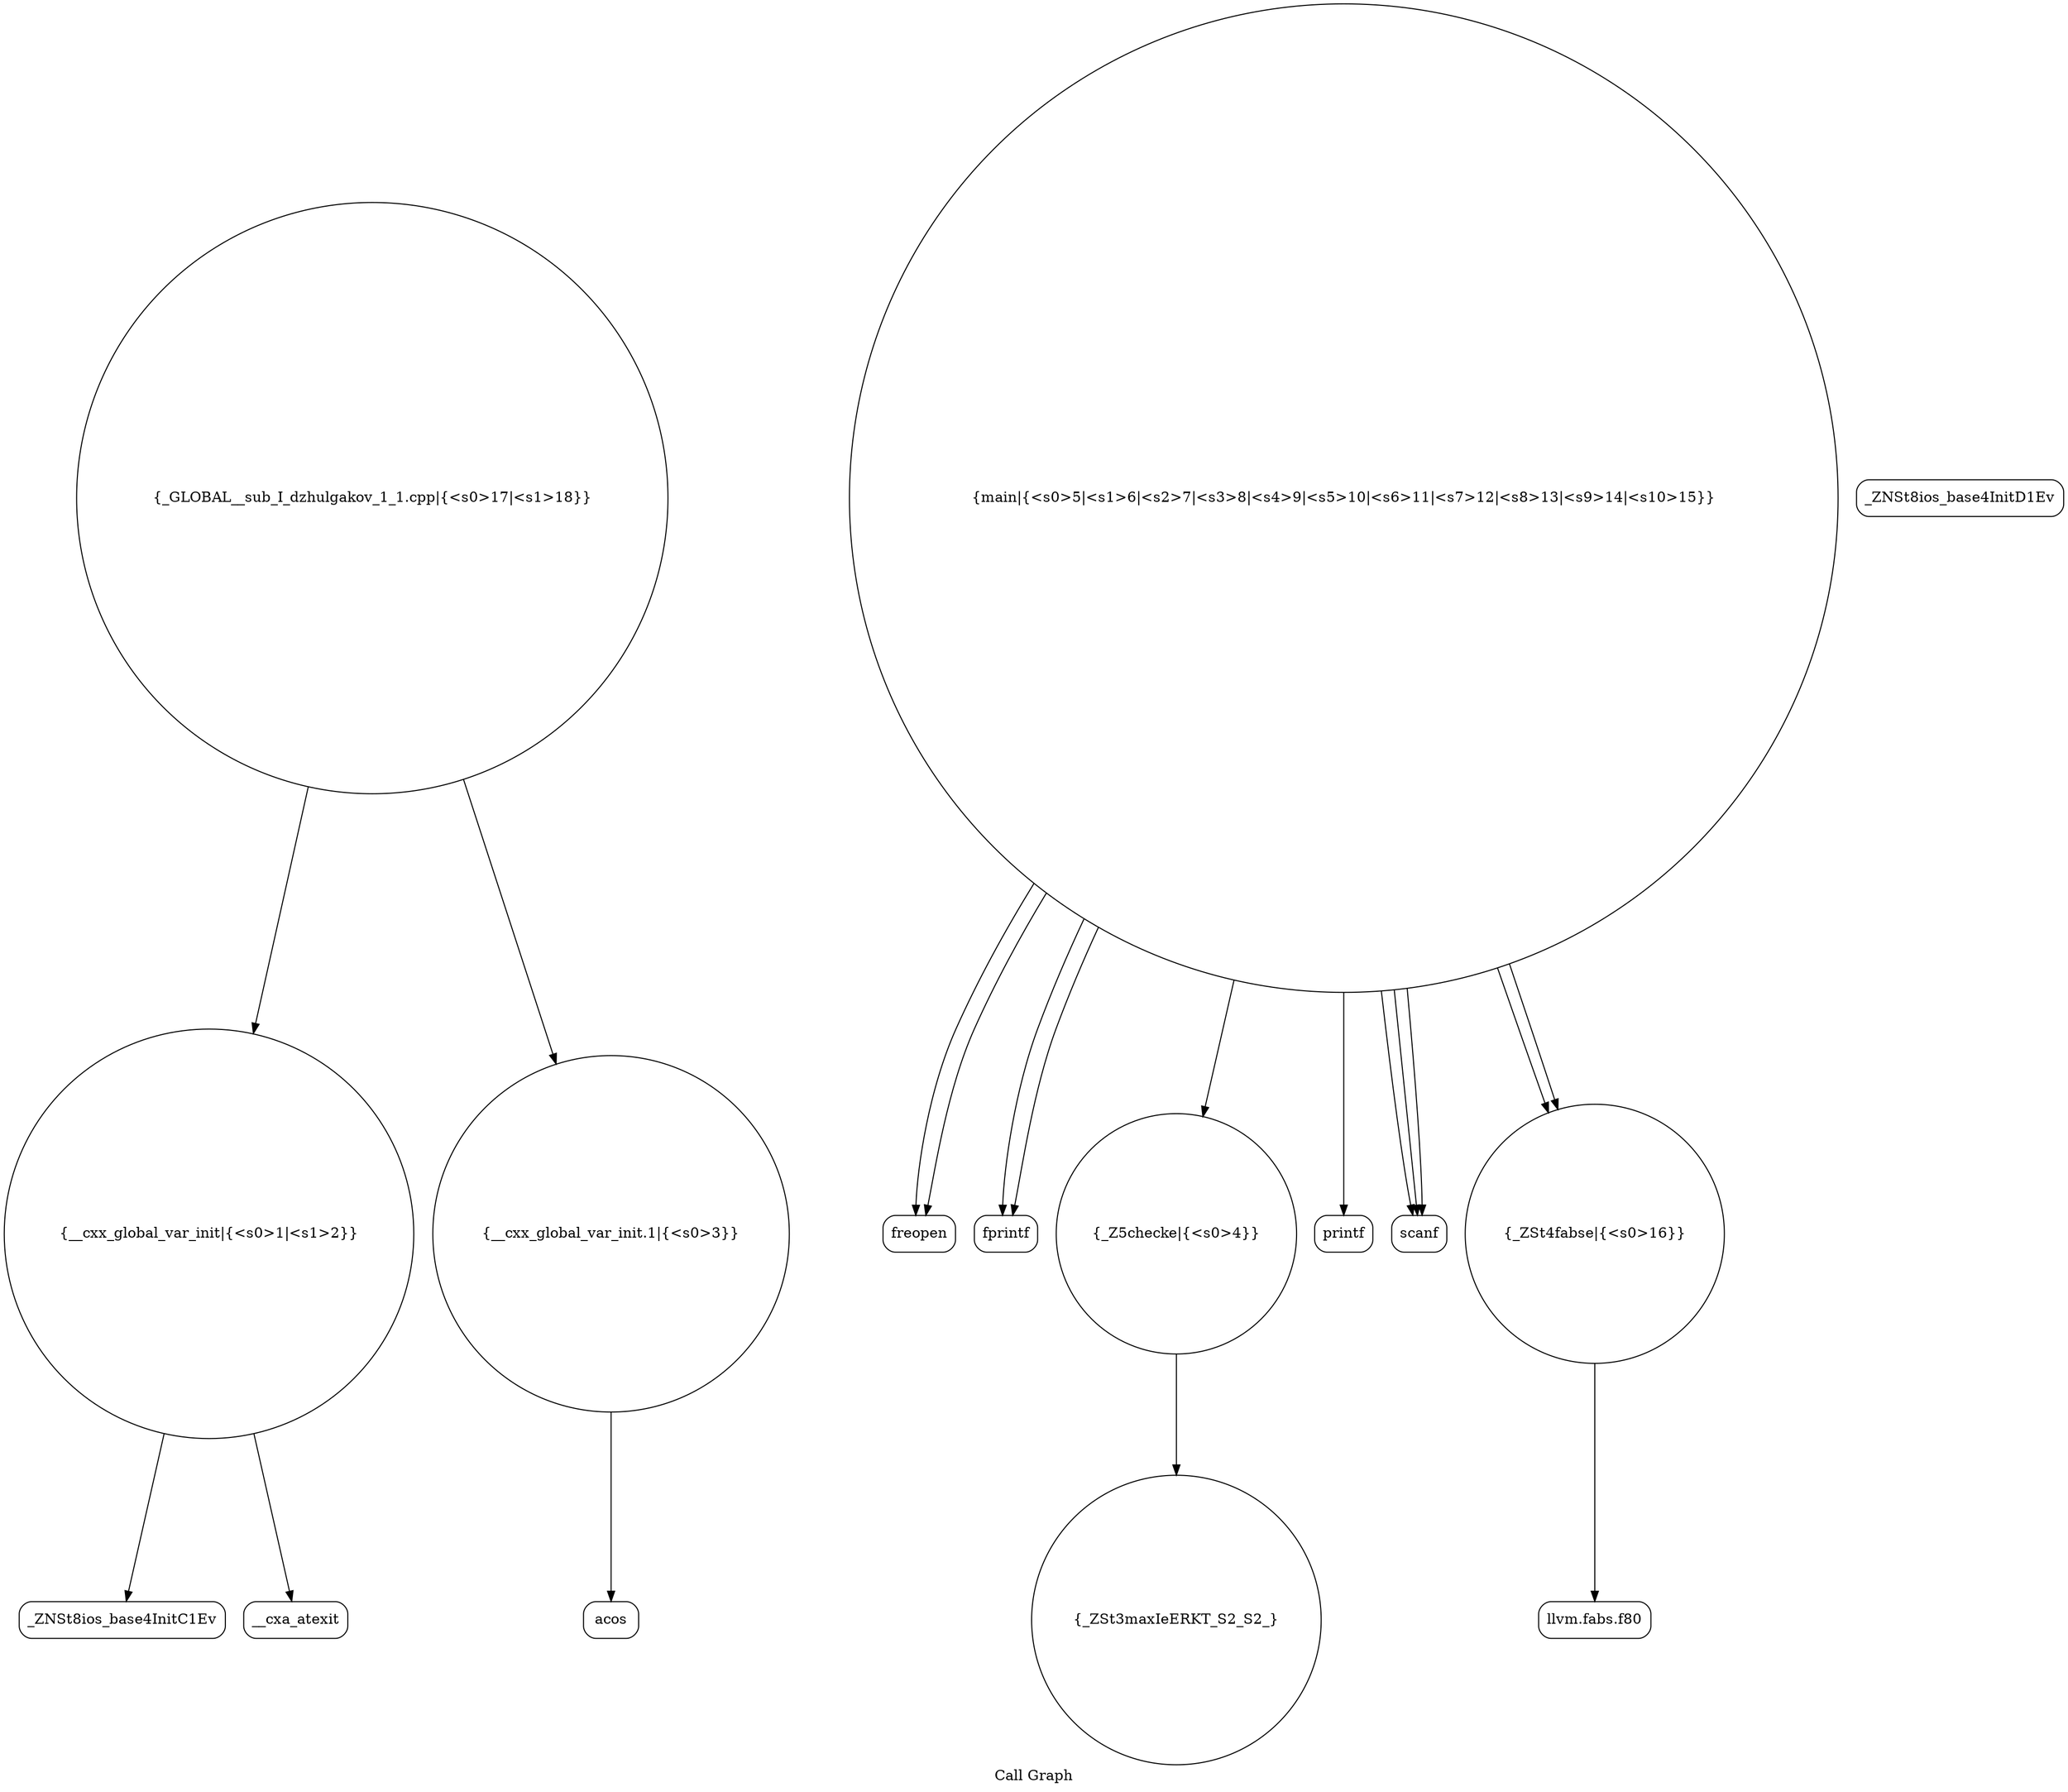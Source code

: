 digraph "Call Graph" {
	label="Call Graph";

	Node0x55b504eefbb0 [shape=record,shape=circle,label="{__cxx_global_var_init|{<s0>1|<s1>2}}"];
	Node0x55b504eefbb0:s0 -> Node0x55b504ef0040[color=black];
	Node0x55b504eefbb0:s1 -> Node0x55b504ef0140[color=black];
	Node0x55b504ef0340 [shape=record,shape=circle,label="{_ZSt3maxIeERKT_S2_S2_}"];
	Node0x55b504ef06c0 [shape=record,shape=Mrecord,label="{llvm.fabs.f80}"];
	Node0x55b504ef00c0 [shape=record,shape=Mrecord,label="{_ZNSt8ios_base4InitD1Ev}"];
	Node0x55b504ef0440 [shape=record,shape=Mrecord,label="{freopen}"];
	Node0x55b504ef01c0 [shape=record,shape=circle,label="{__cxx_global_var_init.1|{<s0>3}}"];
	Node0x55b504ef01c0:s0 -> Node0x55b504ef0240[color=black];
	Node0x55b504ef0540 [shape=record,shape=Mrecord,label="{fprintf}"];
	Node0x55b504ef02c0 [shape=record,shape=circle,label="{_Z5checke|{<s0>4}}"];
	Node0x55b504ef02c0:s0 -> Node0x55b504ef0340[color=black];
	Node0x55b504ef0640 [shape=record,shape=Mrecord,label="{printf}"];
	Node0x55b504ef0040 [shape=record,shape=Mrecord,label="{_ZNSt8ios_base4InitC1Ev}"];
	Node0x55b504ef03c0 [shape=record,shape=circle,label="{main|{<s0>5|<s1>6|<s2>7|<s3>8|<s4>9|<s5>10|<s6>11|<s7>12|<s8>13|<s9>14|<s10>15}}"];
	Node0x55b504ef03c0:s0 -> Node0x55b504ef0440[color=black];
	Node0x55b504ef03c0:s1 -> Node0x55b504ef0440[color=black];
	Node0x55b504ef03c0:s2 -> Node0x55b504ef04c0[color=black];
	Node0x55b504ef03c0:s3 -> Node0x55b504ef0540[color=black];
	Node0x55b504ef03c0:s4 -> Node0x55b504ef04c0[color=black];
	Node0x55b504ef03c0:s5 -> Node0x55b504ef04c0[color=black];
	Node0x55b504ef03c0:s6 -> Node0x55b504ef02c0[color=black];
	Node0x55b504ef03c0:s7 -> Node0x55b504ef05c0[color=black];
	Node0x55b504ef03c0:s8 -> Node0x55b504ef05c0[color=black];
	Node0x55b504ef03c0:s9 -> Node0x55b504ef0540[color=black];
	Node0x55b504ef03c0:s10 -> Node0x55b504ef0640[color=black];
	Node0x55b504ef0740 [shape=record,shape=circle,label="{_GLOBAL__sub_I_dzhulgakov_1_1.cpp|{<s0>17|<s1>18}}"];
	Node0x55b504ef0740:s0 -> Node0x55b504eefbb0[color=black];
	Node0x55b504ef0740:s1 -> Node0x55b504ef01c0[color=black];
	Node0x55b504ef0140 [shape=record,shape=Mrecord,label="{__cxa_atexit}"];
	Node0x55b504ef04c0 [shape=record,shape=Mrecord,label="{scanf}"];
	Node0x55b504ef0240 [shape=record,shape=Mrecord,label="{acos}"];
	Node0x55b504ef05c0 [shape=record,shape=circle,label="{_ZSt4fabse|{<s0>16}}"];
	Node0x55b504ef05c0:s0 -> Node0x55b504ef06c0[color=black];
}
